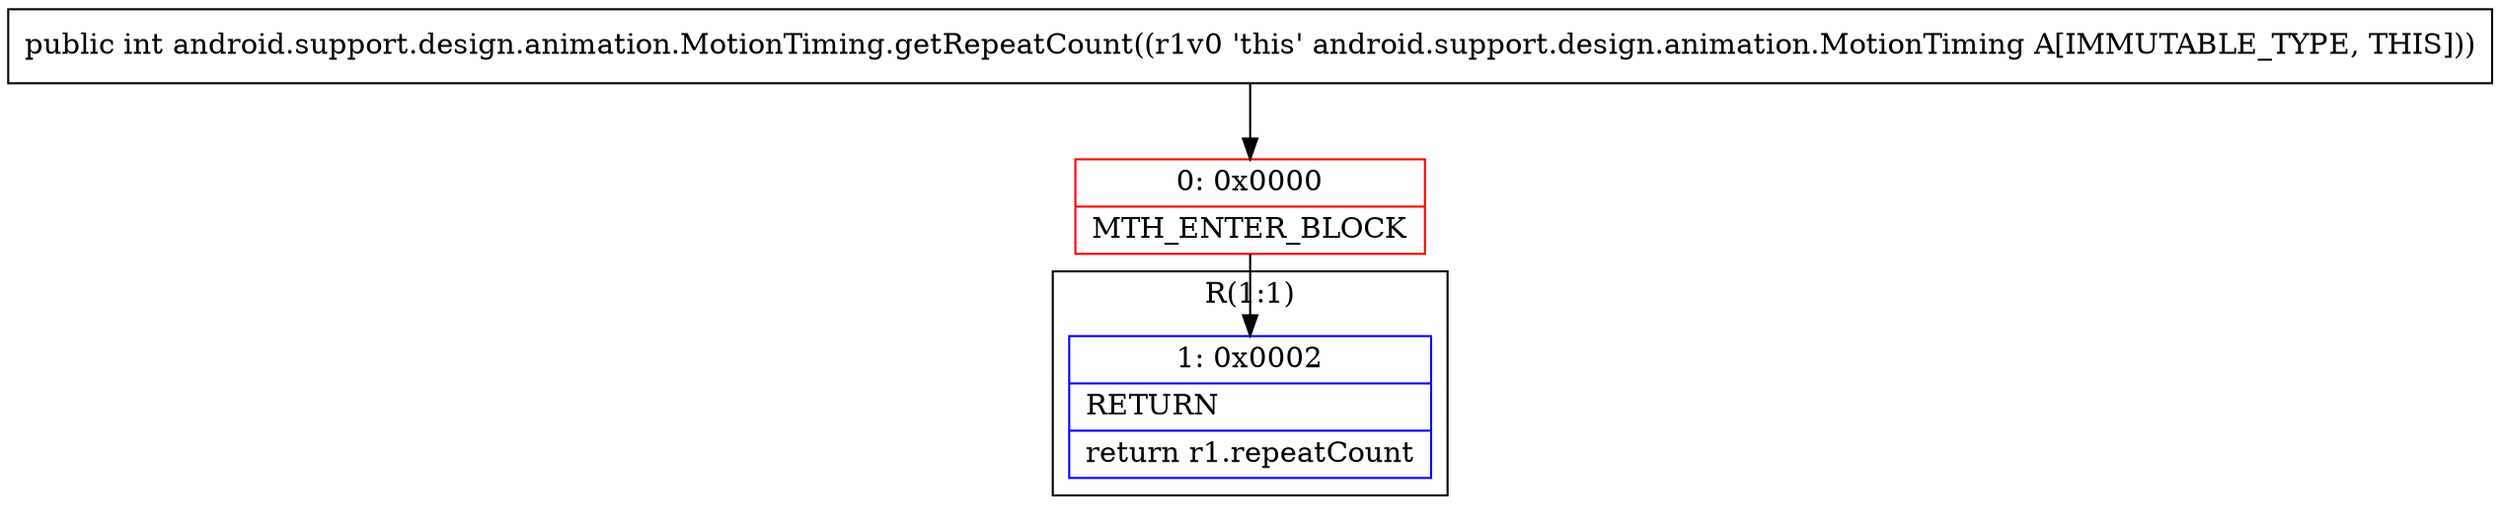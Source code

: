 digraph "CFG forandroid.support.design.animation.MotionTiming.getRepeatCount()I" {
subgraph cluster_Region_1186483525 {
label = "R(1:1)";
node [shape=record,color=blue];
Node_1 [shape=record,label="{1\:\ 0x0002|RETURN\l|return r1.repeatCount\l}"];
}
Node_0 [shape=record,color=red,label="{0\:\ 0x0000|MTH_ENTER_BLOCK\l}"];
MethodNode[shape=record,label="{public int android.support.design.animation.MotionTiming.getRepeatCount((r1v0 'this' android.support.design.animation.MotionTiming A[IMMUTABLE_TYPE, THIS])) }"];
MethodNode -> Node_0;
Node_0 -> Node_1;
}


